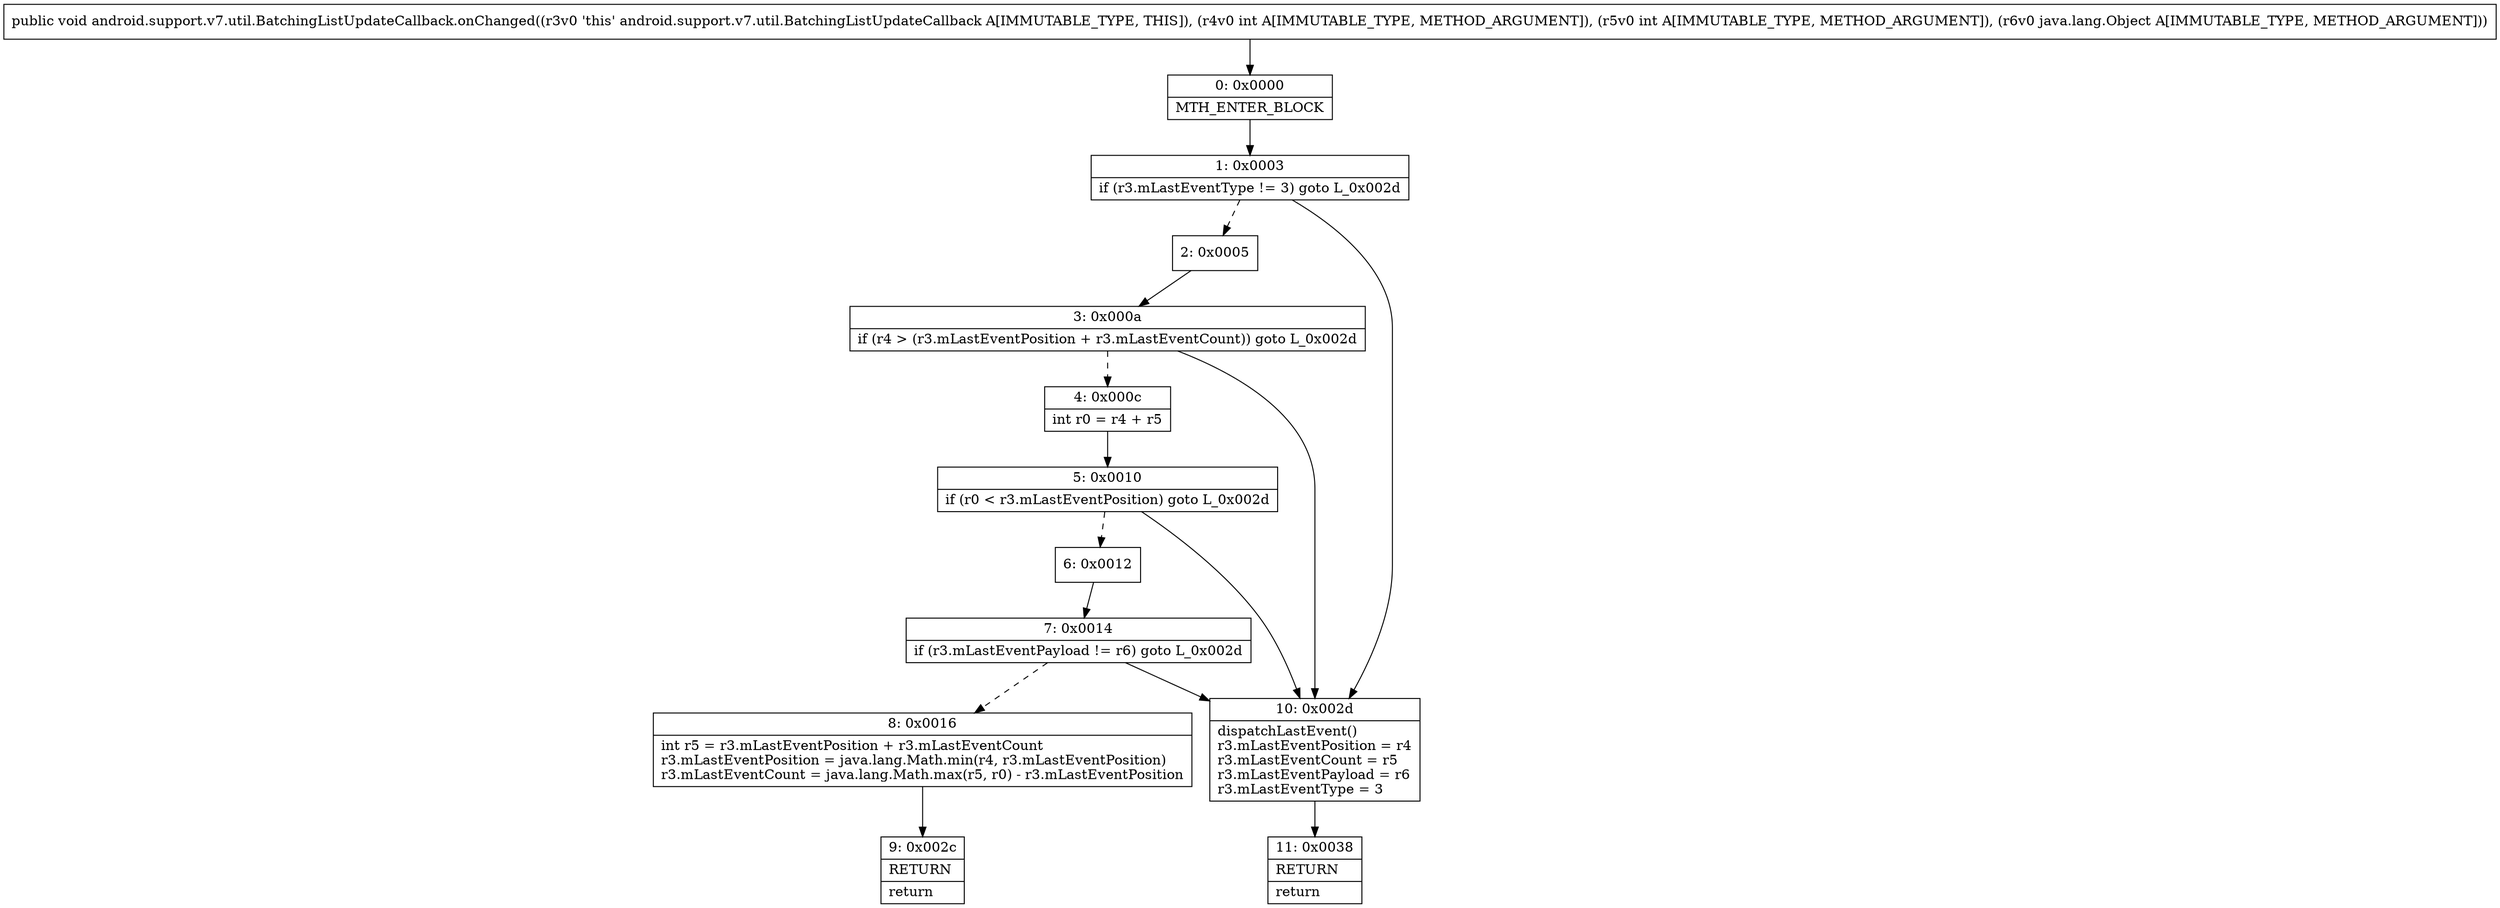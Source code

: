 digraph "CFG forandroid.support.v7.util.BatchingListUpdateCallback.onChanged(IILjava\/lang\/Object;)V" {
Node_0 [shape=record,label="{0\:\ 0x0000|MTH_ENTER_BLOCK\l}"];
Node_1 [shape=record,label="{1\:\ 0x0003|if (r3.mLastEventType != 3) goto L_0x002d\l}"];
Node_2 [shape=record,label="{2\:\ 0x0005}"];
Node_3 [shape=record,label="{3\:\ 0x000a|if (r4 \> (r3.mLastEventPosition + r3.mLastEventCount)) goto L_0x002d\l}"];
Node_4 [shape=record,label="{4\:\ 0x000c|int r0 = r4 + r5\l}"];
Node_5 [shape=record,label="{5\:\ 0x0010|if (r0 \< r3.mLastEventPosition) goto L_0x002d\l}"];
Node_6 [shape=record,label="{6\:\ 0x0012}"];
Node_7 [shape=record,label="{7\:\ 0x0014|if (r3.mLastEventPayload != r6) goto L_0x002d\l}"];
Node_8 [shape=record,label="{8\:\ 0x0016|int r5 = r3.mLastEventPosition + r3.mLastEventCount\lr3.mLastEventPosition = java.lang.Math.min(r4, r3.mLastEventPosition)\lr3.mLastEventCount = java.lang.Math.max(r5, r0) \- r3.mLastEventPosition\l}"];
Node_9 [shape=record,label="{9\:\ 0x002c|RETURN\l|return\l}"];
Node_10 [shape=record,label="{10\:\ 0x002d|dispatchLastEvent()\lr3.mLastEventPosition = r4\lr3.mLastEventCount = r5\lr3.mLastEventPayload = r6\lr3.mLastEventType = 3\l}"];
Node_11 [shape=record,label="{11\:\ 0x0038|RETURN\l|return\l}"];
MethodNode[shape=record,label="{public void android.support.v7.util.BatchingListUpdateCallback.onChanged((r3v0 'this' android.support.v7.util.BatchingListUpdateCallback A[IMMUTABLE_TYPE, THIS]), (r4v0 int A[IMMUTABLE_TYPE, METHOD_ARGUMENT]), (r5v0 int A[IMMUTABLE_TYPE, METHOD_ARGUMENT]), (r6v0 java.lang.Object A[IMMUTABLE_TYPE, METHOD_ARGUMENT])) }"];
MethodNode -> Node_0;
Node_0 -> Node_1;
Node_1 -> Node_2[style=dashed];
Node_1 -> Node_10;
Node_2 -> Node_3;
Node_3 -> Node_4[style=dashed];
Node_3 -> Node_10;
Node_4 -> Node_5;
Node_5 -> Node_6[style=dashed];
Node_5 -> Node_10;
Node_6 -> Node_7;
Node_7 -> Node_8[style=dashed];
Node_7 -> Node_10;
Node_8 -> Node_9;
Node_10 -> Node_11;
}

